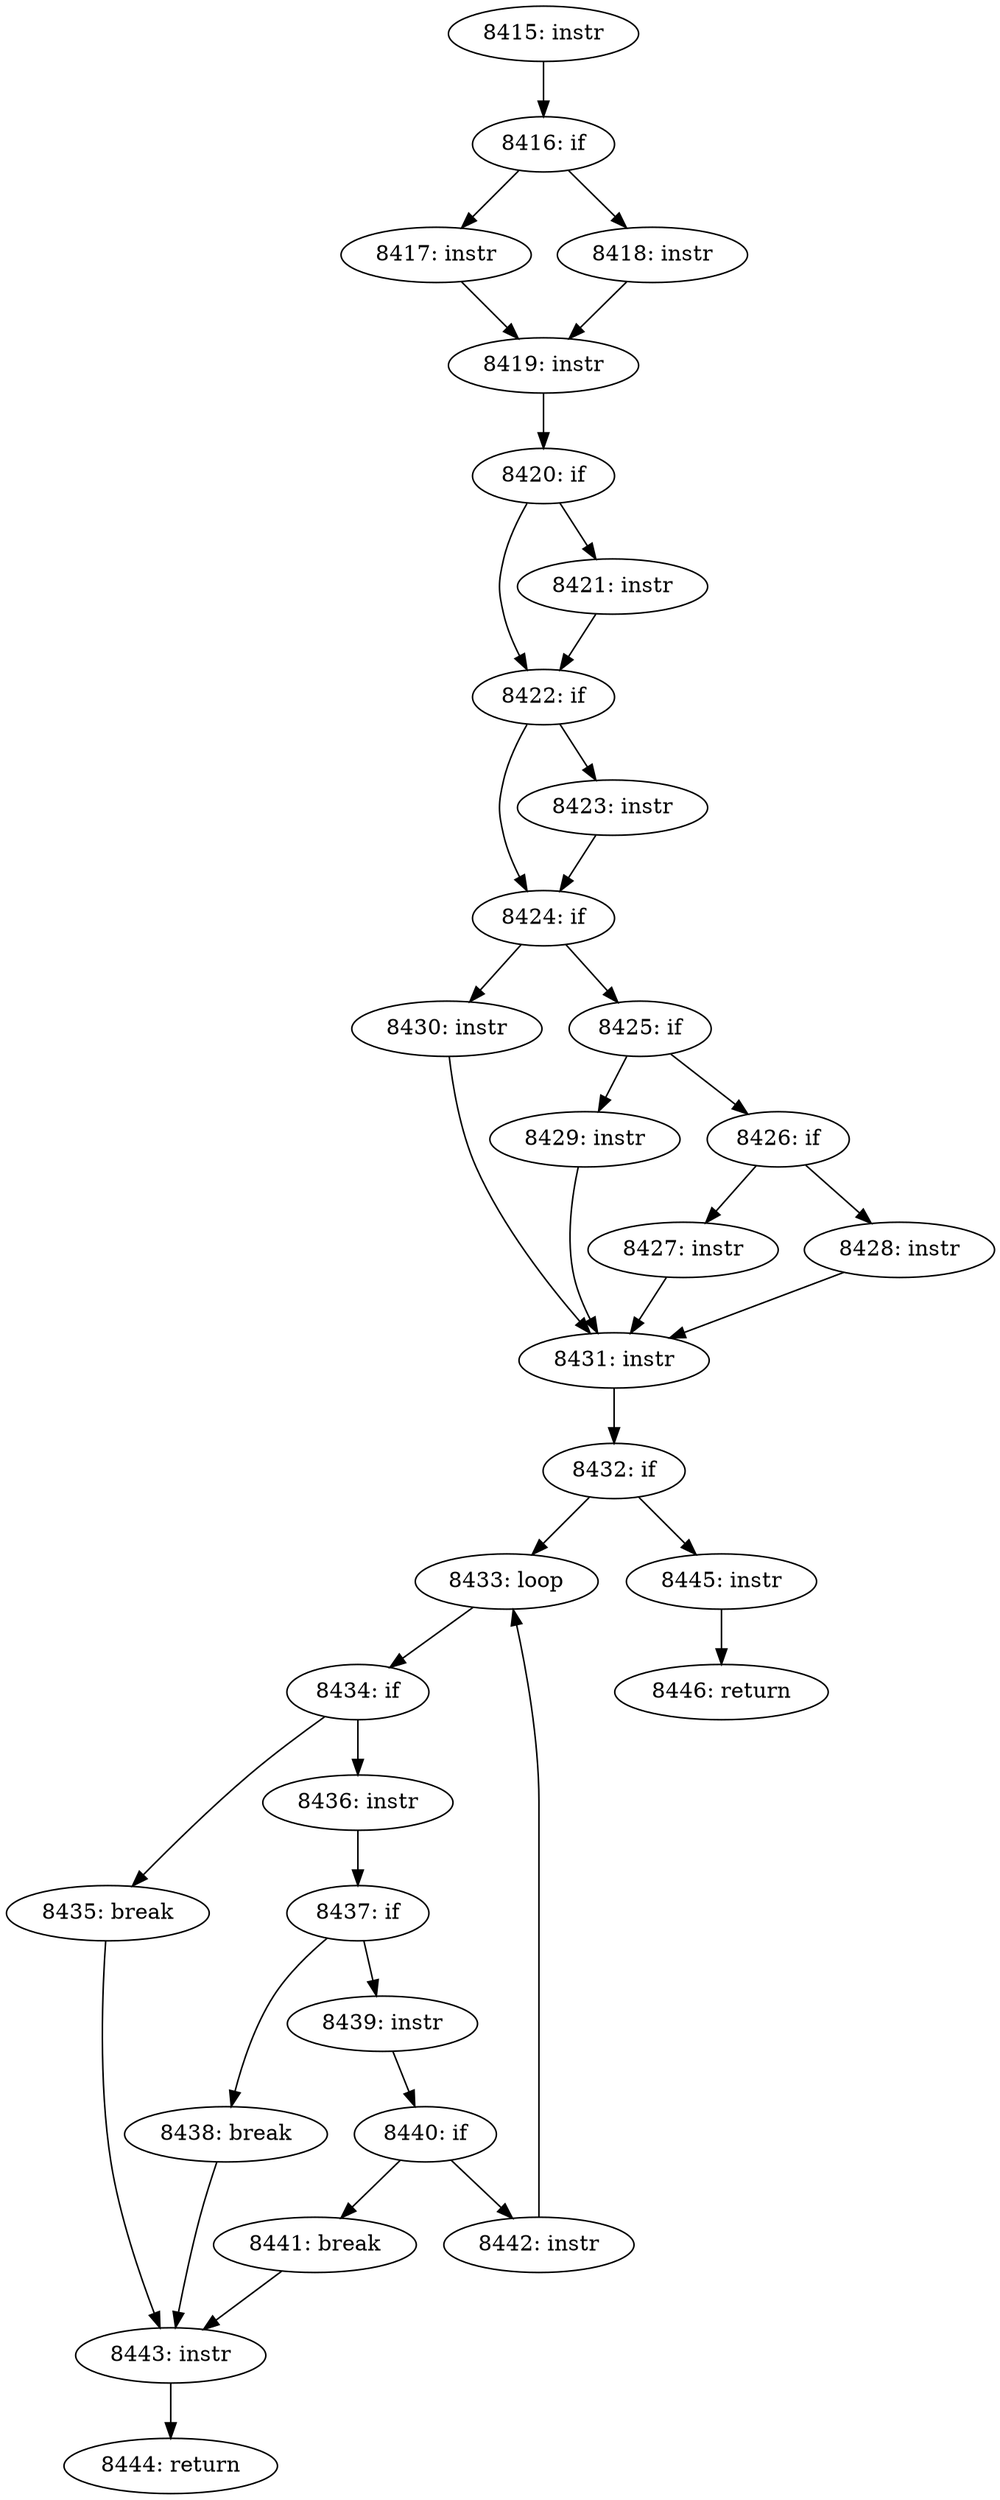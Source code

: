 digraph CFG_tcp_rcv_fastopen_synack {
8415 [label="8415: instr"]
	8415 -> 8416
8416 [label="8416: if"]
	8416 -> 8417
	8416 -> 8418
8417 [label="8417: instr"]
	8417 -> 8419
8418 [label="8418: instr"]
	8418 -> 8419
8419 [label="8419: instr"]
	8419 -> 8420
8420 [label="8420: if"]
	8420 -> 8421
	8420 -> 8422
8421 [label="8421: instr"]
	8421 -> 8422
8422 [label="8422: if"]
	8422 -> 8423
	8422 -> 8424
8423 [label="8423: instr"]
	8423 -> 8424
8424 [label="8424: if"]
	8424 -> 8425
	8424 -> 8430
8425 [label="8425: if"]
	8425 -> 8426
	8425 -> 8429
8426 [label="8426: if"]
	8426 -> 8427
	8426 -> 8428
8427 [label="8427: instr"]
	8427 -> 8431
8428 [label="8428: instr"]
	8428 -> 8431
8429 [label="8429: instr"]
	8429 -> 8431
8430 [label="8430: instr"]
	8430 -> 8431
8431 [label="8431: instr"]
	8431 -> 8432
8432 [label="8432: if"]
	8432 -> 8433
	8432 -> 8445
8433 [label="8433: loop"]
	8433 -> 8434
8434 [label="8434: if"]
	8434 -> 8436
	8434 -> 8435
8435 [label="8435: break"]
	8435 -> 8443
8436 [label="8436: instr"]
	8436 -> 8437
8437 [label="8437: if"]
	8437 -> 8438
	8437 -> 8439
8438 [label="8438: break"]
	8438 -> 8443
8439 [label="8439: instr"]
	8439 -> 8440
8440 [label="8440: if"]
	8440 -> 8441
	8440 -> 8442
8441 [label="8441: break"]
	8441 -> 8443
8442 [label="8442: instr"]
	8442 -> 8433
8443 [label="8443: instr"]
	8443 -> 8444
8444 [label="8444: return"]
	
8445 [label="8445: instr"]
	8445 -> 8446
8446 [label="8446: return"]
	
}
